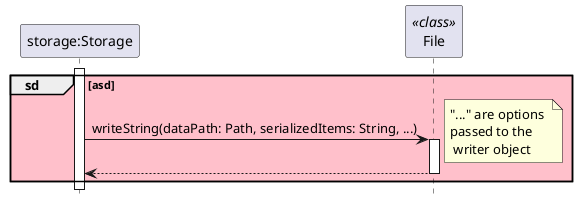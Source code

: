 @startuml

hide footbox

skinparam PackageBackgroundColor pink

participant "storage:Storage" as Storage
participant "File" as Files <<class>>

group sd [asd]
activate Storage
    Storage -> Files: writeString(dataPath: Path, serializedItems: String, ...)
    note right: "..." are options \npassed to the\n writer object
    activate Files
    return
end
@enduml
